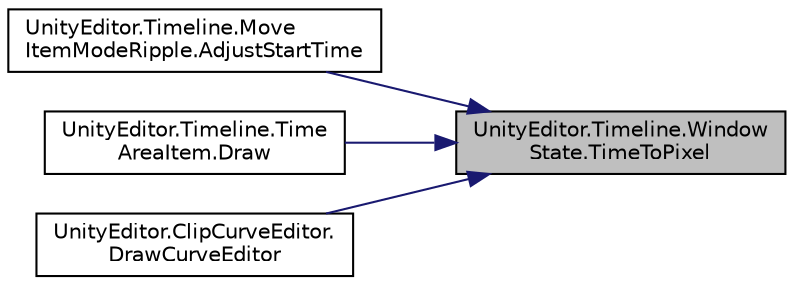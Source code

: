 digraph "UnityEditor.Timeline.WindowState.TimeToPixel"
{
 // LATEX_PDF_SIZE
  edge [fontname="Helvetica",fontsize="10",labelfontname="Helvetica",labelfontsize="10"];
  node [fontname="Helvetica",fontsize="10",shape=record];
  rankdir="RL";
  Node1 [label="UnityEditor.Timeline.Window\lState.TimeToPixel",height=0.2,width=0.4,color="black", fillcolor="grey75", style="filled", fontcolor="black",tooltip=" "];
  Node1 -> Node2 [dir="back",color="midnightblue",fontsize="10",style="solid",fontname="Helvetica"];
  Node2 [label="UnityEditor.Timeline.Move\lItemModeRipple.AdjustStartTime",height=0.2,width=0.4,color="black", fillcolor="white", style="filled",URL="$class_unity_editor_1_1_timeline_1_1_move_item_mode_ripple.html#afb561fc8b2f3d81b4e1994b8e014cc62",tooltip=" "];
  Node1 -> Node3 [dir="back",color="midnightblue",fontsize="10",style="solid",fontname="Helvetica"];
  Node3 [label="UnityEditor.Timeline.Time\lAreaItem.Draw",height=0.2,width=0.4,color="black", fillcolor="white", style="filled",URL="$class_unity_editor_1_1_timeline_1_1_time_area_item.html#ace71640e86a5c27de3d74f8698387dcb",tooltip=" "];
  Node1 -> Node4 [dir="back",color="midnightblue",fontsize="10",style="solid",fontname="Helvetica"];
  Node4 [label="UnityEditor.ClipCurveEditor.\lDrawCurveEditor",height=0.2,width=0.4,color="black", fillcolor="white", style="filled",URL="$class_unity_editor_1_1_clip_curve_editor.html#a16578d01c3ffb12a0a7349d01f238911",tooltip=" "];
}
